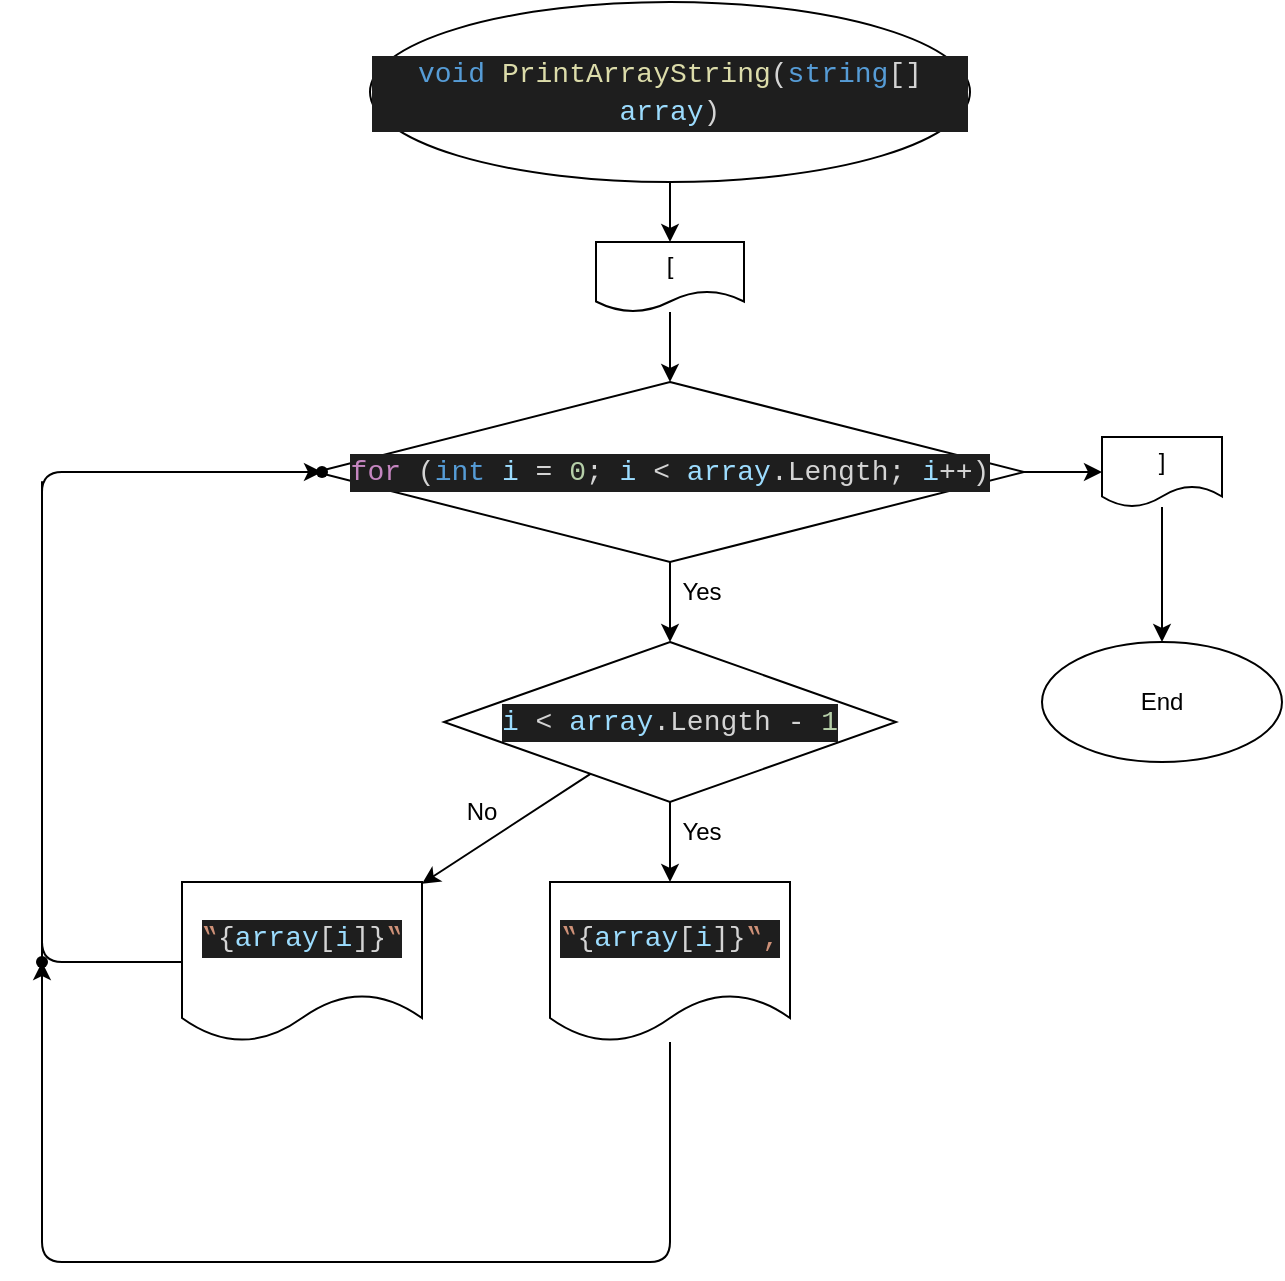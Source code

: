 <mxfile>
    <diagram id="48dQIzLe-nW6hsdMCxDk" name="Страница 1">
        <mxGraphModel dx="1118" dy="572" grid="1" gridSize="10" guides="1" tooltips="1" connect="1" arrows="1" fold="1" page="1" pageScale="1" pageWidth="827" pageHeight="1169" math="0" shadow="0">
            <root>
                <mxCell id="0"/>
                <mxCell id="1" parent="0"/>
                <mxCell id="2" value="" style="edgeStyle=none;html=1;" edge="1" parent="1" source="3" target="5">
                    <mxGeometry relative="1" as="geometry"/>
                </mxCell>
                <mxCell id="3" value="&lt;div style=&quot;color: rgb(212 , 212 , 212) ; background-color: rgb(30 , 30 , 30) ; font-family: &amp;#34;consolas&amp;#34; , &amp;#34;courier new&amp;#34; , monospace ; font-size: 14px ; line-height: 19px&quot;&gt;&lt;span style=&quot;color: #569cd6&quot;&gt;void&lt;/span&gt; &lt;span style=&quot;color: #dcdcaa&quot;&gt;PrintArrayString&lt;/span&gt;(&lt;span style=&quot;color: #569cd6&quot;&gt;string&lt;/span&gt;[] &lt;span style=&quot;color: #9cdcfe&quot;&gt;array&lt;/span&gt;)&lt;/div&gt;" style="ellipse;whiteSpace=wrap;html=1;" vertex="1" parent="1">
                    <mxGeometry x="264" y="10" width="300" height="90" as="geometry"/>
                </mxCell>
                <mxCell id="4" value="" style="edgeStyle=none;html=1;" edge="1" parent="1" source="5" target="8">
                    <mxGeometry relative="1" as="geometry"/>
                </mxCell>
                <mxCell id="5" value="[" style="shape=document;whiteSpace=wrap;html=1;boundedLbl=1;" vertex="1" parent="1">
                    <mxGeometry x="377" y="130" width="74" height="35" as="geometry"/>
                </mxCell>
                <mxCell id="6" value="" style="edgeStyle=none;html=1;" edge="1" parent="1" source="8" target="11">
                    <mxGeometry relative="1" as="geometry"/>
                </mxCell>
                <mxCell id="7" value="" style="edgeStyle=none;html=1;" edge="1" parent="1" source="8" target="23">
                    <mxGeometry relative="1" as="geometry"/>
                </mxCell>
                <mxCell id="8" value="&lt;div style=&quot;color: rgb(212 , 212 , 212) ; background-color: rgb(30 , 30 , 30) ; font-family: &amp;#34;consolas&amp;#34; , &amp;#34;courier new&amp;#34; , monospace ; font-size: 14px ; line-height: 19px&quot;&gt;&lt;span style=&quot;color: #c586c0&quot;&gt;for&lt;/span&gt; (&lt;span style=&quot;color: #569cd6&quot;&gt;int&lt;/span&gt; &lt;span style=&quot;color: #9cdcfe&quot;&gt;i&lt;/span&gt; = &lt;span style=&quot;color: #b5cea8&quot;&gt;0&lt;/span&gt;; &lt;span style=&quot;color: #9cdcfe&quot;&gt;i&lt;/span&gt; &amp;lt; &lt;span style=&quot;color: #9cdcfe&quot;&gt;array&lt;/span&gt;.Length; &lt;span style=&quot;color: #9cdcfe&quot;&gt;i&lt;/span&gt;++)&lt;/div&gt;" style="rhombus;whiteSpace=wrap;html=1;" vertex="1" parent="1">
                    <mxGeometry x="237" y="200" width="354" height="90" as="geometry"/>
                </mxCell>
                <mxCell id="9" value="" style="edgeStyle=none;html=1;" edge="1" parent="1" source="11" target="13">
                    <mxGeometry relative="1" as="geometry"/>
                </mxCell>
                <mxCell id="10" value="" style="edgeStyle=none;html=1;" edge="1" parent="1" source="11" target="15">
                    <mxGeometry relative="1" as="geometry"/>
                </mxCell>
                <mxCell id="11" value="&lt;div style=&quot;color: rgb(212 , 212 , 212) ; background-color: rgb(30 , 30 , 30) ; font-family: &amp;#34;consolas&amp;#34; , &amp;#34;courier new&amp;#34; , monospace ; font-size: 14px ; line-height: 19px&quot;&gt;&lt;span style=&quot;color: #9cdcfe&quot;&gt;i&lt;/span&gt; &amp;lt; &lt;span style=&quot;color: #9cdcfe&quot;&gt;array&lt;/span&gt;.Length - &lt;span style=&quot;color: #b5cea8&quot;&gt;1&lt;/span&gt;&lt;/div&gt;" style="rhombus;whiteSpace=wrap;html=1;" vertex="1" parent="1">
                    <mxGeometry x="301" y="330" width="226" height="80" as="geometry"/>
                </mxCell>
                <mxCell id="12" value="" style="edgeStyle=none;html=1;" edge="1" parent="1" source="13" target="20">
                    <mxGeometry relative="1" as="geometry">
                        <Array as="points">
                            <mxPoint x="414" y="640"/>
                            <mxPoint x="100" y="640"/>
                        </Array>
                    </mxGeometry>
                </mxCell>
                <mxCell id="13" value="&lt;div style=&quot;color: rgb(212 , 212 , 212) ; background-color: rgb(30 , 30 , 30) ; font-family: &amp;#34;consolas&amp;#34; , &amp;#34;courier new&amp;#34; , monospace ; font-size: 14px ; line-height: 19px&quot;&gt;&lt;span style=&quot;color: #ce9178&quot;&gt;‟&lt;/span&gt;{&lt;span style=&quot;color: #9cdcfe&quot;&gt;array&lt;/span&gt;[&lt;span style=&quot;color: #9cdcfe&quot;&gt;i&lt;/span&gt;]}&lt;span style=&quot;color: #ce9178&quot;&gt;‟,&lt;/span&gt;&lt;/div&gt;" style="shape=document;whiteSpace=wrap;html=1;boundedLbl=1;" vertex="1" parent="1">
                    <mxGeometry x="354" y="450" width="120" height="80" as="geometry"/>
                </mxCell>
                <mxCell id="14" value="" style="edgeStyle=none;html=1;startArrow=none;" edge="1" parent="1" source="20" target="19">
                    <mxGeometry relative="1" as="geometry">
                        <Array as="points">
                            <mxPoint x="100" y="245"/>
                        </Array>
                    </mxGeometry>
                </mxCell>
                <mxCell id="15" value="&lt;div style=&quot;color: rgb(212 , 212 , 212) ; background-color: rgb(30 , 30 , 30) ; font-family: &amp;#34;consolas&amp;#34; , &amp;#34;courier new&amp;#34; , monospace ; font-size: 14px ; line-height: 19px&quot;&gt;&lt;span style=&quot;color: #ce9178&quot;&gt;‟&lt;/span&gt;{&lt;span style=&quot;color: #9cdcfe&quot;&gt;array&lt;/span&gt;[&lt;span style=&quot;color: #9cdcfe&quot;&gt;i&lt;/span&gt;]}&lt;span style=&quot;color: #ce9178&quot;&gt;‟&lt;/span&gt;&lt;/div&gt;" style="shape=document;whiteSpace=wrap;html=1;boundedLbl=1;" vertex="1" parent="1">
                    <mxGeometry x="170" y="450" width="120" height="80" as="geometry"/>
                </mxCell>
                <mxCell id="16" value="Yes" style="text;html=1;strokeColor=none;fillColor=none;align=center;verticalAlign=middle;whiteSpace=wrap;rounded=0;" vertex="1" parent="1">
                    <mxGeometry x="400" y="290" width="60" height="30" as="geometry"/>
                </mxCell>
                <mxCell id="17" value="Yes" style="text;html=1;strokeColor=none;fillColor=none;align=center;verticalAlign=middle;whiteSpace=wrap;rounded=0;" vertex="1" parent="1">
                    <mxGeometry x="400" y="410" width="60" height="30" as="geometry"/>
                </mxCell>
                <mxCell id="18" value="No" style="text;html=1;strokeColor=none;fillColor=none;align=center;verticalAlign=middle;whiteSpace=wrap;rounded=0;" vertex="1" parent="1">
                    <mxGeometry x="290" y="400" width="60" height="30" as="geometry"/>
                </mxCell>
                <mxCell id="19" value="" style="shape=waypoint;sketch=0;size=6;pointerEvents=1;points=[];fillColor=default;resizable=0;rotatable=0;perimeter=centerPerimeter;snapToPoint=1;" vertex="1" parent="1">
                    <mxGeometry x="220" y="225" width="40" height="40" as="geometry"/>
                </mxCell>
                <mxCell id="20" value="" style="shape=waypoint;sketch=0;size=6;pointerEvents=1;points=[];fillColor=default;resizable=0;rotatable=0;perimeter=centerPerimeter;snapToPoint=1;" vertex="1" parent="1">
                    <mxGeometry x="80" y="470" width="40" height="40" as="geometry"/>
                </mxCell>
                <mxCell id="21" value="" style="edgeStyle=none;html=1;endArrow=none;" edge="1" parent="1" source="15" target="20">
                    <mxGeometry relative="1" as="geometry">
                        <mxPoint x="170" y="490" as="sourcePoint"/>
                        <mxPoint x="240" y="245.0" as="targetPoint"/>
                        <Array as="points">
                            <mxPoint x="100" y="490"/>
                            <mxPoint x="100" y="245"/>
                        </Array>
                    </mxGeometry>
                </mxCell>
                <mxCell id="22" value="" style="edgeStyle=none;html=1;" edge="1" parent="1" source="23" target="24">
                    <mxGeometry relative="1" as="geometry"/>
                </mxCell>
                <mxCell id="23" value="]" style="shape=document;whiteSpace=wrap;html=1;boundedLbl=1;" vertex="1" parent="1">
                    <mxGeometry x="630" y="227.5" width="60" height="35" as="geometry"/>
                </mxCell>
                <mxCell id="24" value="End" style="ellipse;whiteSpace=wrap;html=1;" vertex="1" parent="1">
                    <mxGeometry x="600" y="330" width="120" height="60" as="geometry"/>
                </mxCell>
            </root>
        </mxGraphModel>
    </diagram>
</mxfile>